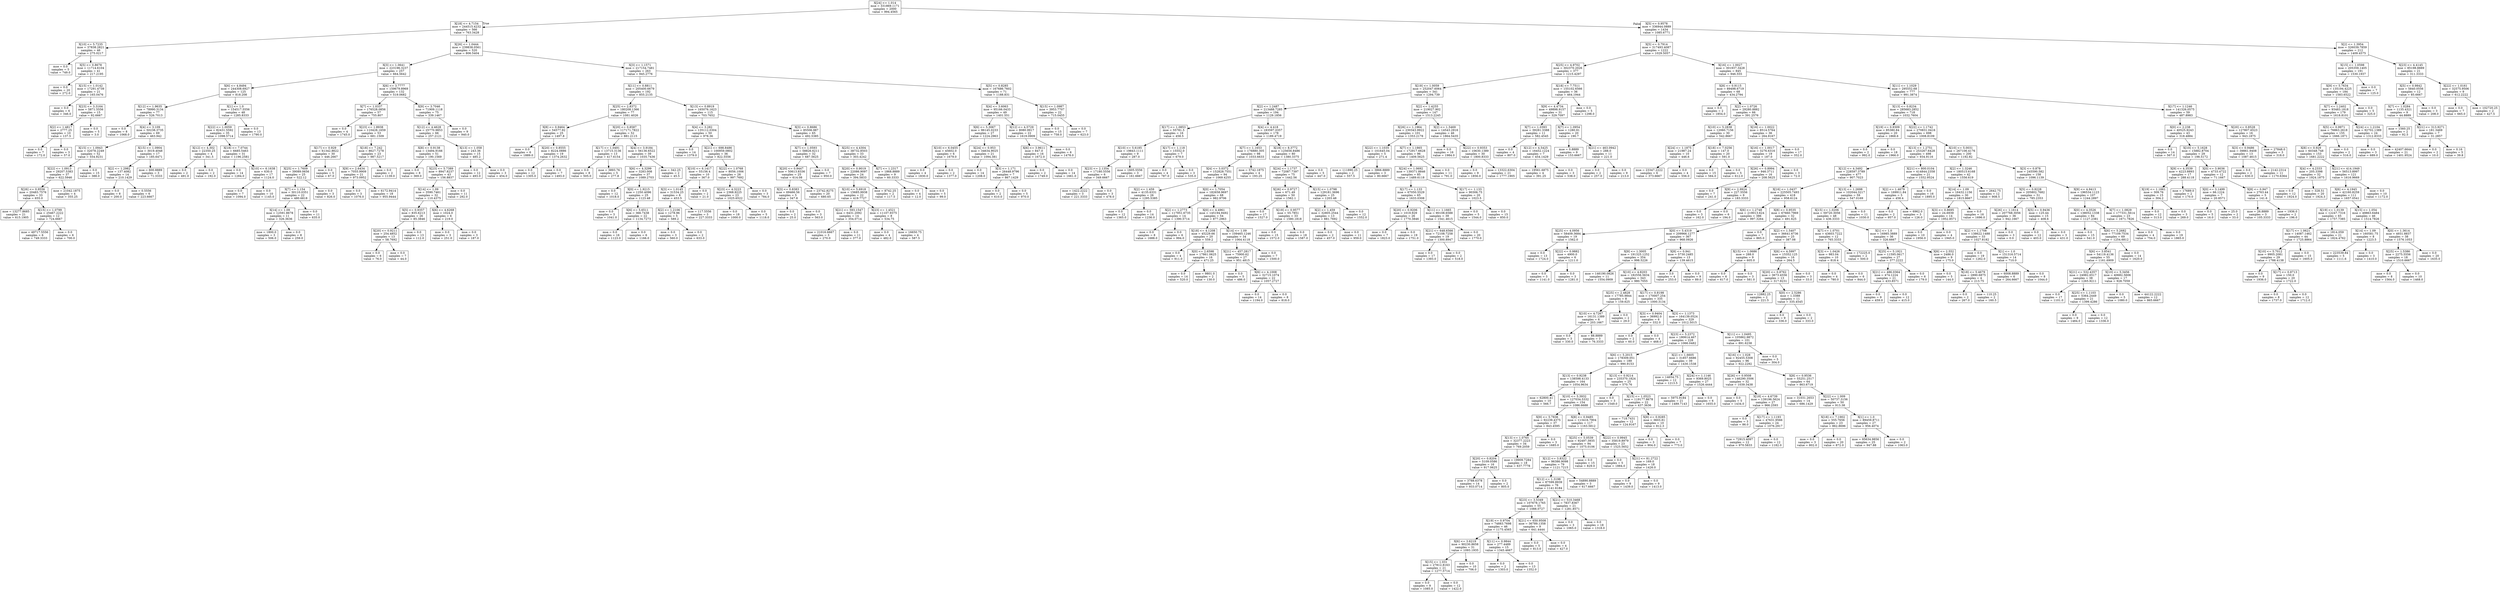 digraph Tree {
node [shape=box] ;
0 [label="X[24] <= 1.014\nmse = 331869.1171\nsamples = 2000\nvalue = 994.4565"] ;
1 [label="X[18] <= 4.7154\nmse = 244515.4232\nsamples = 566\nvalue = 763.3428"] ;
0 -> 1 [labeldistance=2.5, labelangle=45, headlabel="True"] ;
2 [label="X[10] <= 5.7235\nmse = 37838.2821\nsamples = 46\nvalue = 275.0217"] ;
1 -> 2 ;
3 [label="mse = 0.0\nsamples = 5\nvalue = 749.0"] ;
2 -> 3 ;
4 [label="X[5] <= 0.8678\nmse = 11714.6104\nsamples = 41\nvalue = 217.2195"] ;
2 -> 4 ;
5 [label="mse = 0.0\nsamples = 20\nvalue = 272.0"] ;
4 -> 5 ;
6 [label="X[15] <= 1.0142\nmse = 17291.4739\nsamples = 21\nvalue = 165.0476"] ;
4 -> 6 ;
7 [label="mse = 0.0\nsamples = 6\nvalue = 346.0"] ;
6 -> 7 ;
8 [label="X[23] <= 3.3164\nmse = 5871.5556\nsamples = 15\nvalue = 92.6667"] ;
6 -> 8 ;
9 [label="X[2] <= 1.4817\nmse = 2777.25\nsamples = 10\nvalue = 137.5"] ;
8 -> 9 ;
10 [label="mse = 0.0\nsamples = 7\nvalue = 172.0"] ;
9 -> 10 ;
11 [label="mse = 0.0\nsamples = 3\nvalue = 57.0"] ;
9 -> 11 ;
12 [label="mse = 0.0\nsamples = 5\nvalue = 3.0"] ;
8 -> 12 ;
13 [label="X[26] <= 1.0444\nmse = 239838.0561\nsamples = 520\nvalue = 806.5404"] ;
1 -> 13 ;
14 [label="X[3] <= 1.0641\nmse = 223196.3237\nsamples = 257\nvalue = 664.5642"] ;
13 -> 14 ;
15 [label="X[6] <= 4.8494\nmse = 244308.6927\nsamples = 125\nvalue = 818.208"] ;
14 -> 15 ;
16 [label="X[12] <= 1.9635\nmse = 78990.3134\nsamples = 77\nvalue = 526.7013"] ;
15 -> 16 ;
17 [label="mse = 0.0\nsamples = 8\nvalue = 1068.0"] ;
16 -> 17 ;
18 [label="X[4] <= 3.109\nmse = 50238.3735\nsamples = 69\nvalue = 463.942"] ;
16 -> 18 ;
19 [label="X[15] <= 1.0943\nmse = 32078.2249\nsamples = 52\nvalue = 554.9231"] ;
18 -> 19 ;
20 [label="X[22] <= 1.0913\nmse = 29207.5383\nsamples = 37\nvalue = 622.5946"] ;
19 -> 20 ;
21 [label="X[26] <= 0.9556\nmse = 20483.7576\nsamples = 33\nvalue = 655.0"] ;
20 -> 21 ;
22 [label="mse = 13277.8685\nsamples = 21\nvalue = 615.1905"] ;
21 -> 22 ;
23 [label="X[15] <= 1.0799\nmse = 25467.2222\nsamples = 12\nvalue = 724.6667"] ;
21 -> 23 ;
24 [label="mse = 49717.5556\nsamples = 6\nvalue = 749.3333"] ;
23 -> 24 ;
25 [label="mse = 0.0\nsamples = 6\nvalue = 700.0"] ;
23 -> 25 ;
26 [label="mse = 21042.1875\nsamples = 4\nvalue = 355.25"] ;
20 -> 26 ;
27 [label="mse = 0.0\nsamples = 15\nvalue = 388.0"] ;
19 -> 27 ;
28 [label="X[15] <= 1.0904\nmse = 3019.4048\nsamples = 17\nvalue = 185.6471"] ;
18 -> 28 ;
29 [label="X[2] <= 1.2982\nmse = 137.4082\nsamples = 14\nvalue = 210.1429"] ;
28 -> 29 ;
30 [label="mse = 0.0\nsamples = 8\nvalue = 200.0"] ;
29 -> 30 ;
31 [label="mse = 0.5556\nsamples = 6\nvalue = 223.6667"] ;
29 -> 31 ;
32 [label="mse = 600.8889\nsamples = 3\nvalue = 71.3333"] ;
28 -> 32 ;
33 [label="X[1] <= 1.0\nmse = 154517.5556\nsamples = 48\nvalue = 1285.8333"] ;
15 -> 33 ;
34 [label="X[22] <= 1.0059\nmse = 82431.5592\nsamples = 35\nvalue = 1098.5714"] ;
33 -> 34 ;
35 [label="X[12] <= 4.302\nmse = 22350.25\nsamples = 4\nvalue = 341.5"] ;
34 -> 35 ;
36 [label="mse = 0.0\nsamples = 2\nvalue = 491.0"] ;
35 -> 36 ;
37 [label="mse = 0.0\nsamples = 2\nvalue = 192.0"] ;
35 -> 37 ;
38 [label="X[18] <= 7.0744\nmse = 6685.5463\nsamples = 31\nvalue = 1196.2581"] ;
34 -> 38 ;
39 [label="mse = 0.0\nsamples = 14\nvalue = 1284.0"] ;
38 -> 39 ;
40 [label="X[10] <= 6.1638\nmse = 630.0\nsamples = 17\nvalue = 1124.0"] ;
38 -> 40 ;
41 [label="mse = 0.0\nsamples = 7\nvalue = 1094.0"] ;
40 -> 41 ;
42 [label="mse = 0.0\nsamples = 10\nvalue = 1145.0"] ;
40 -> 42 ;
43 [label="mse = 0.0\nsamples = 13\nvalue = 1790.0"] ;
33 -> 43 ;
44 [label="X[6] <= 3.7777\nmse = 159679.8969\nsamples = 132\nvalue = 519.0682"] ;
14 -> 44 ;
45 [label="X[7] <= 1.0337\nmse = 176528.0856\nsamples = 57\nvalue = 755.807"] ;
44 -> 45 ;
46 [label="mse = 0.0\nsamples = 4\nvalue = 1745.0"] ;
45 -> 46 ;
47 [label="X[23] <= 1.8938\nmse = 110428.1659\nsamples = 53\nvalue = 681.1509"] ;
45 -> 47 ;
48 [label="X[17] <= 0.929\nmse = 61342.8622\nsamples = 30\nvalue = 446.2667"] ;
47 -> 48 ;
49 [label="X[25] <= 1.7609\nmse = 39089.0656\nsamples = 25\nvalue = 522.12"] ;
48 -> 49 ;
50 [label="X[7] <= 1.154\nmse = 30110.0351\nsamples = 22\nvalue = 480.6818"] ;
49 -> 50 ;
51 [label="X[14] <= 1.09\nmse = 12591.8678\nsamples = 11\nvalue = 326.3636"] ;
50 -> 51 ;
52 [label="mse = 1800.0\nsamples = 3\nvalue = 506.0"] ;
51 -> 52 ;
53 [label="mse = 0.0\nsamples = 8\nvalue = 259.0"] ;
51 -> 53 ;
54 [label="mse = 0.0\nsamples = 11\nvalue = 635.0"] ;
50 -> 54 ;
55 [label="mse = 0.0\nsamples = 3\nvalue = 826.0"] ;
49 -> 55 ;
56 [label="mse = 0.0\nsamples = 5\nvalue = 67.0"] ;
48 -> 56 ;
57 [label="X[18] <= 7.242\nmse = 8627.7278\nsamples = 23\nvalue = 987.5217"] ;
47 -> 57 ;
58 [label="X[9] <= 2.6434\nmse = 7055.9909\nsamples = 21\nvalue = 973.0952"] ;
57 -> 58 ;
59 [label="mse = 0.0\nsamples = 3\nvalue = 1076.0"] ;
58 -> 59 ;
60 [label="mse = 6172.9414\nsamples = 18\nvalue = 955.9444"] ;
58 -> 60 ;
61 [label="mse = 0.0\nsamples = 2\nvalue = 1139.0"] ;
57 -> 61 ;
62 [label="X[9] <= 3.7046\nmse = 71909.1118\nsamples = 75\nvalue = 339.1467"] ;
44 -> 62 ;
63 [label="X[12] <= 4.4628\nmse = 25770.9853\nsamples = 66\nvalue = 257.2121"] ;
62 -> 63 ;
64 [label="X[8] <= 0.9138\nmse = 13494.9166\nsamples = 51\nvalue = 190.1569"] ;
63 -> 64 ;
65 [label="mse = 0.0\nsamples = 8\nvalue = 369.0"] ;
64 -> 65 ;
66 [label="X[23] <= 5.7389\nmse = 8947.8237\nsamples = 43\nvalue = 156.8837"] ;
64 -> 66 ;
67 [label="X[14] <= 1.09\nmse = 3590.7461\nsamples = 32\nvalue = 110.4375"] ;
66 -> 67 ;
68 [label="X[5] <= 0.9357\nmse = 835.6213\nsamples = 26\nvalue = 85.3846"] ;
67 -> 68 ;
69 [label="X[20] <= 0.9211\nmse = 254.4852\nsamples = 13\nvalue = 58.7692"] ;
68 -> 69 ;
70 [label="mse = 0.0\nsamples = 6\nvalue = 76.0"] ;
69 -> 70 ;
71 [label="mse = 0.0\nsamples = 7\nvalue = 44.0"] ;
69 -> 71 ;
72 [label="mse = 0.0\nsamples = 13\nvalue = 112.0"] ;
68 -> 72 ;
73 [label="X[6] <= 4.6268\nmse = 1024.0\nsamples = 6\nvalue = 219.0"] ;
67 -> 73 ;
74 [label="mse = 0.0\nsamples = 3\nvalue = 251.0"] ;
73 -> 74 ;
75 [label="mse = 0.0\nsamples = 3\nvalue = 187.0"] ;
73 -> 75 ;
76 [label="mse = 0.0\nsamples = 11\nvalue = 292.0"] ;
66 -> 76 ;
77 [label="X[13] <= 1.058\nmse = 243.36\nsamples = 15\nvalue = 485.2"] ;
63 -> 77 ;
78 [label="mse = 0.0\nsamples = 12\nvalue = 493.0"] ;
77 -> 78 ;
79 [label="mse = 0.0\nsamples = 3\nvalue = 454.0"] ;
77 -> 79 ;
80 [label="mse = 0.0\nsamples = 9\nvalue = 940.0"] ;
62 -> 80 ;
81 [label="X[3] <= 1.1571\nmse = 217154.7481\nsamples = 263\nvalue = 945.2776"] ;
13 -> 81 ;
82 [label="X[11] <= 0.8811\nmse = 205400.6679\nsamples = 192\nvalue = 855.2135"] ;
81 -> 82 ;
83 [label="X[25] <= 2.8372\nmse = 180208.1366\nsamples = 77\nvalue = 1081.4026"] ;
82 -> 83 ;
84 [label="X[8] <= 0.9464\nmse = 54577.92\nsamples = 25\nvalue = 1497.8"] ;
83 -> 84 ;
85 [label="mse = 0.0\nsamples = 6\nvalue = 1889.0"] ;
84 -> 85 ;
86 [label="X[20] <= 0.8555\nmse = 8224.0886\nsamples = 19\nvalue = 1374.2632"] ;
84 -> 86 ;
87 [label="mse = 0.0\nsamples = 12\nvalue = 1305.0"] ;
86 -> 87 ;
88 [label="mse = 0.0\nsamples = 7\nvalue = 1493.0"] ;
86 -> 88 ;
89 [label="X[20] <= 0.8587\nmse = 117171.7822\nsamples = 52\nvalue = 881.2115"] ;
83 -> 89 ;
90 [label="X[17] <= 1.0491\nmse = 13715.3136\nsamples = 13\nvalue = 417.6154"] ;
89 -> 90 ;
91 [label="mse = 0.0\nsamples = 8\nvalue = 505.0"] ;
90 -> 91 ;
92 [label="mse = 3893.76\nsamples = 5\nvalue = 277.8"] ;
90 -> 92 ;
93 [label="X[4] <= 3.9184\nmse = 56136.6522\nsamples = 39\nvalue = 1035.7436"] ;
89 -> 93 ;
94 [label="X[6] <= 4.3299\nmse = 3283.008\nsamples = 37\nvalue = 1089.2703"] ;
93 -> 94 ;
95 [label="mse = 0.0\nsamples = 12\nvalue = 1018.0"] ;
94 -> 95 ;
96 [label="X[0] <= 1.9215\nmse = 1250.4096\nsamples = 25\nvalue = 1123.48"] ;
94 -> 96 ;
97 [label="mse = 0.0\nsamples = 3\nvalue = 1041.0"] ;
96 -> 97 ;
98 [label="X[6] <= 5.6511\nmse = 366.7438\nsamples = 22\nvalue = 1134.7273"] ;
96 -> 98 ;
99 [label="mse = 0.0\nsamples = 16\nvalue = 1123.0"] ;
98 -> 99 ;
100 [label="mse = 0.0\nsamples = 6\nvalue = 1166.0"] ;
98 -> 100 ;
101 [label="mse = 342.25\nsamples = 2\nvalue = 45.5"] ;
93 -> 101 ;
102 [label="X[13] <= 0.8919\nmse = 165076.1623\nsamples = 115\nvalue = 703.7652"] ;
82 -> 102 ;
103 [label="X[4] <= 3.282\nmse = 135112.0304\nsamples = 50\nvalue = 978.36"] ;
102 -> 103 ;
104 [label="mse = 0.0\nsamples = 14\nvalue = 1379.0"] ;
103 -> 104 ;
105 [label="X[21] <= 698.8486\nmse = 100959.0802\nsamples = 36\nvalue = 822.5556"] ;
103 -> 105 ;
106 [label="X[10] <= 6.1417\nmse = 55156.4\nsamples = 10\nvalue = 367.0"] ;
105 -> 106 ;
107 [label="X[3] <= 1.0145\nmse = 31534.25\nsamples = 8\nvalue = 453.5"] ;
106 -> 107 ;
108 [label="X[2] <= 1.2106\nmse = 1278.96\nsamples = 5\nvalue = 589.2"] ;
107 -> 108 ;
109 [label="mse = 0.0\nsamples = 3\nvalue = 560.0"] ;
108 -> 109 ;
110 [label="mse = 0.0\nsamples = 2\nvalue = 633.0"] ;
108 -> 110 ;
111 [label="mse = 117.5556\nsamples = 3\nvalue = 227.3333"] ;
107 -> 111 ;
112 [label="mse = 0.0\nsamples = 2\nvalue = 21.0"] ;
106 -> 112 ;
113 [label="X[22] <= 1.0768\nmse = 8056.1006\nsamples = 26\nvalue = 997.7692"] ;
105 -> 113 ;
114 [label="X[23] <= 4.3223\nmse = 2368.9225\nsamples = 23\nvalue = 1025.6522"] ;
113 -> 114 ;
115 [label="mse = 0.0\nsamples = 18\nvalue = 1000.0"] ;
114 -> 115 ;
116 [label="mse = 0.0\nsamples = 5\nvalue = 1118.0"] ;
114 -> 116 ;
117 [label="mse = 0.0\nsamples = 3\nvalue = 784.0"] ;
113 -> 117 ;
118 [label="X[3] <= 0.8686\nmse = 85506.987\nsamples = 65\nvalue = 492.5385"] ;
102 -> 118 ;
119 [label="X[7] <= 1.0593\nmse = 58826.6211\nsamples = 32\nvalue = 687.5625"] ;
118 -> 119 ;
120 [label="X[20] <= 0.9447\nmse = 50613.8336\nsamples = 25\nvalue = 614.08"] ;
119 -> 120 ;
121 [label="X[3] <= 0.8383\nmse = 69466.56\nsamples = 5\nvalue = 347.8"] ;
120 -> 121 ;
122 [label="mse = 0.0\nsamples = 2\nvalue = 25.0"] ;
121 -> 122 ;
123 [label="mse = 0.0\nsamples = 3\nvalue = 563.0"] ;
121 -> 123 ;
124 [label="mse = 23742.8275\nsamples = 20\nvalue = 680.65"] ;
120 -> 124 ;
125 [label="mse = 0.0\nsamples = 7\nvalue = 950.0"] ;
119 -> 125 ;
126 [label="X[25] <= 4.4304\nmse = 38732.8503\nsamples = 33\nvalue = 303.4242"] ;
118 -> 126 ;
127 [label="X[20] <= 0.9019\nmse = 22086.9097\nsamples = 24\nvalue = 394.5833"] ;
126 -> 127 ;
128 [label="X[10] <= 5.6918\nmse = 15685.9938\nsamples = 22\nvalue = 419.7727"] ;
127 -> 128 ;
129 [label="X[21] <= 593.1547\nmse = 6431.2092\nsamples = 14\nvalue = 354.0714"] ;
128 -> 129 ;
130 [label="mse = 21016.6667\nsamples = 3\nvalue = 270.0"] ;
129 -> 130 ;
131 [label="mse = 0.0\nsamples = 11\nvalue = 377.0"] ;
129 -> 131 ;
132 [label="X[23] <= 1.4521\nmse = 11107.9375\nsamples = 8\nvalue = 534.75"] ;
128 -> 132 ;
133 [label="mse = 0.0\nsamples = 4\nvalue = 482.0"] ;
132 -> 133 ;
134 [label="mse = 16650.75\nsamples = 4\nvalue = 587.5"] ;
132 -> 134 ;
135 [label="mse = 8742.25\nsamples = 2\nvalue = 117.5"] ;
127 -> 135 ;
136 [label="X[7] <= 1.2317\nmse = 1868.8889\nsamples = 9\nvalue = 60.3333"] ;
126 -> 136 ;
137 [label="mse = 0.0\nsamples = 4\nvalue = 12.0"] ;
136 -> 137 ;
138 [label="mse = 0.0\nsamples = 5\nvalue = 99.0"] ;
136 -> 138 ;
139 [label="X[5] <= 0.8285\nmse = 167686.7602\nsamples = 71\nvalue = 1188.831"] ;
81 -> 139 ;
140 [label="X[4] <= 3.6063\nmse = 95166.0433\nsamples = 49\nvalue = 1401.551"] ;
139 -> 140 ;
141 [label="X[6] <= 5.3067\nmse = 96145.0233\nsamples = 27\nvalue = 1224.2963"] ;
140 -> 141 ;
142 [label="X[10] <= 6.0455\nmse = 45602.0\nsamples = 6\nvalue = 1679.0"] ;
141 -> 142 ;
143 [label="mse = 0.0\nsamples = 4\nvalue = 1830.0"] ;
142 -> 143 ;
144 [label="mse = 0.0\nsamples = 2\nvalue = 1377.0"] ;
142 -> 144 ;
145 [label="X[24] <= 0.953\nmse = 34634.9025\nsamples = 21\nvalue = 1094.381"] ;
141 -> 145 ;
146 [label="mse = 0.0\nsamples = 14\nvalue = 1208.0"] ;
145 -> 146 ;
147 [label="X[3] <= 1.171\nmse = 26448.9796\nsamples = 7\nvalue = 867.1429"] ;
145 -> 147 ;
148 [label="mse = 0.0\nsamples = 2\nvalue = 610.0"] ;
147 -> 148 ;
149 [label="mse = 0.0\nsamples = 5\nvalue = 970.0"] ;
147 -> 149 ;
150 [label="X[12] <= 4.5729\nmse = 8080.9917\nsamples = 22\nvalue = 1619.0909"] ;
140 -> 150 ;
151 [label="X[6] <= 3.9611\nmse = 847.0\nsamples = 16\nvalue = 1672.0"] ;
150 -> 151 ;
152 [label="mse = 0.0\nsamples = 2\nvalue = 1749.0"] ;
151 -> 152 ;
153 [label="mse = 0.0\nsamples = 14\nvalue = 1661.0"] ;
151 -> 153 ;
154 [label="mse = 0.0\nsamples = 6\nvalue = 1478.0"] ;
150 -> 154 ;
155 [label="X[15] <= 1.0987\nmse = 3953.7707\nsamples = 22\nvalue = 715.0455"] ;
139 -> 155 ;
156 [label="mse = 0.0\nsamples = 15\nvalue = 758.0"] ;
155 -> 156 ;
157 [label="mse = 0.0\nsamples = 7\nvalue = 623.0"] ;
155 -> 157 ;
158 [label="X[5] <= 0.9578\nmse = 336944.0889\nsamples = 1434\nvalue = 1085.6771"] ;
0 -> 158 [labeldistance=2.5, labelangle=-45, headlabel="False"] ;
159 [label="X[5] <= 0.7914\nmse = 317493.4087\nsamples = 1222\nvalue = 1029.5057"] ;
158 -> 159 ;
160 [label="X[25] <= 4.9702\nmse = 302370.2026\nsamples = 377\nvalue = 1215.4297"] ;
159 -> 160 ;
161 [label="X[19] <= 1.0059\nmse = 252047.6064\nsamples = 341\nvalue = 1294.739"] ;
160 -> 161 ;
162 [label="X[2] <= 1.2487\nmse = 213488.7285\nsamples = 194\nvalue = 1129.1856"] ;
161 -> 162 ;
163 [label="X[17] <= 1.0853\nmse = 55781.5\nsamples = 16\nvalue = 458.5"] ;
162 -> 163 ;
164 [label="X[10] <= 5.6185\nmse = 19843.1111\nsamples = 9\nvalue = 287.0"] ;
163 -> 164 ;
165 [label="X[23] <= 2.1354\nmse = 17180.5556\nsamples = 6\nvalue = 349.6667"] ;
164 -> 165 ;
166 [label="mse = 1422.2222\nsamples = 3\nvalue = 221.3333"] ;
165 -> 166 ;
167 [label="mse = 0.0\nsamples = 3\nvalue = 478.0"] ;
165 -> 167 ;
168 [label="mse = 1605.5556\nsamples = 3\nvalue = 161.6667"] ;
164 -> 168 ;
169 [label="X[17] <= 1.118\nmse = 15552.0\nsamples = 7\nvalue = 679.0"] ;
163 -> 169 ;
170 [label="mse = 0.0\nsamples = 4\nvalue = 787.0"] ;
169 -> 170 ;
171 [label="mse = 0.0\nsamples = 3\nvalue = 535.0"] ;
169 -> 171 ;
172 [label="X[4] <= 4.418\nmse = 183597.0357\nsamples = 178\nvalue = 1189.4719"] ;
162 -> 172 ;
173 [label="X[7] <= 1.1653\nmse = 176880.305\nsamples = 98\nvalue = 1033.6633"] ;
172 -> 173 ;
174 [label="X[4] <= 3.0372\nmse = 152828.7551\nsamples = 94\nvalue = 1069.4255"] ;
173 -> 174 ;
175 [label="X[2] <= 1.459\nmse = 4135.6331\nsamples = 26\nvalue = 1295.5385"] ;
174 -> 175 ;
176 [label="mse = 0.0\nsamples = 12\nvalue = 1365.0"] ;
175 -> 176 ;
177 [label="mse = 0.0\nsamples = 14\nvalue = 1236.0"] ;
175 -> 177 ;
178 [label="X[0] <= 1.7054\nmse = 182658.9697\nsamples = 68\nvalue = 982.9706"] ;
174 -> 178 ;
179 [label="X[2] <= 1.2773\nmse = 117951.6735\nsamples = 14\nvalue = 1390.5714"] ;
178 -> 179 ;
180 [label="mse = 0.0\nsamples = 8\nvalue = 1688.0"] ;
179 -> 180 ;
181 [label="mse = 0.0\nsamples = 6\nvalue = 994.0"] ;
179 -> 181 ;
182 [label="X[0] <= 4.4961\nmse = 145194.9492\nsamples = 54\nvalue = 877.2963"] ;
178 -> 182 ;
183 [label="X[18] <= 4.1208\nmse = 45229.66\nsamples = 20\nvalue = 559.2"] ;
182 -> 183 ;
184 [label="mse = 0.0\nsamples = 4\nvalue = 911.0"] ;
183 -> 184 ;
185 [label="X[0] <= 2.6598\nmse = 17861.0625\nsamples = 16\nvalue = 471.25"] ;
183 -> 185 ;
186 [label="mse = 0.0\nsamples = 14\nvalue = 520.0"] ;
185 -> 186 ;
187 [label="mse = 9801.0\nsamples = 2\nvalue = 130.0"] ;
185 -> 187 ;
188 [label="X[14] <= 1.09\nmse = 109465.1246\nsamples = 34\nvalue = 1064.4118"] ;
182 -> 188 ;
189 [label="X[21] <= 457.2817\nmse = 75900.62\nsamples = 27\nvalue = 951.4815"] ;
188 -> 189 ;
190 [label="mse = 0.0\nsamples = 5\nvalue = 486.0"] ;
189 -> 190 ;
191 [label="X[6] <= 4.1008\nmse = 32715.1074\nsamples = 22\nvalue = 1057.2727"] ;
189 -> 191 ;
192 [label="mse = 0.0\nsamples = 14\nvalue = 1194.0"] ;
191 -> 192 ;
193 [label="mse = 0.0\nsamples = 8\nvalue = 818.0"] ;
191 -> 193 ;
194 [label="mse = 0.0\nsamples = 7\nvalue = 1500.0"] ;
188 -> 194 ;
195 [label="mse = 5742.1875\nsamples = 4\nvalue = 193.25"] ;
173 -> 195 ;
196 [label="X[18] <= 8.3772\nmse = 125656.8486\nsamples = 80\nvalue = 1380.3375"] ;
172 -> 196 ;
197 [label="X[24] <= 1.1737\nmse = 72087.7397\nsamples = 75\nvalue = 1442.56"] ;
196 -> 197 ;
198 [label="X[26] <= 0.9727\nmse = 671.49\nsamples = 50\nvalue = 1562.1"] ;
197 -> 198 ;
199 [label="mse = 0.0\nsamples = 17\nvalue = 1527.0"] ;
198 -> 199 ;
200 [label="X[19] <= 0.9577\nmse = 55.7851\nsamples = 33\nvalue = 1580.1818"] ;
198 -> 200 ;
201 [label="mse = 0.0\nsamples = 15\nvalue = 1572.0"] ;
200 -> 201 ;
202 [label="mse = 0.0\nsamples = 18\nvalue = 1587.0"] ;
200 -> 202 ;
203 [label="X[15] <= 1.0798\nmse = 129181.3696\nsamples = 25\nvalue = 1203.48"] ;
197 -> 203 ;
204 [label="X[2] <= 1.459\nmse = 32805.2544\nsamples = 13\nvalue = 881.7692"] ;
203 -> 204 ;
205 [label="mse = 0.0\nsamples = 2\nvalue = 457.0"] ;
204 -> 205 ;
206 [label="mse = 0.0\nsamples = 11\nvalue = 959.0"] ;
204 -> 206 ;
207 [label="mse = 0.0\nsamples = 12\nvalue = 1552.0"] ;
203 -> 207 ;
208 [label="mse = 0.0\nsamples = 5\nvalue = 447.0"] ;
196 -> 208 ;
209 [label="X[2] <= 1.4255\nmse = 219027.902\nsamples = 147\nvalue = 1513.2245"] ;
161 -> 209 ;
210 [label="X[26] <= 1.1964\nmse = 230343.9922\nsamples = 101\nvalue = 1353.2178"] ;
209 -> 210 ;
211 [label="X[22] <= 1.1035\nmse = 101645.04\nsamples = 5\nvalue = 271.4"] ;
210 -> 211 ;
212 [label="mse = 111890.25\nsamples = 2\nvalue = 557.5"] ;
211 -> 212 ;
213 [label="mse = 3866.8889\nsamples = 3\nvalue = 80.6667"] ;
211 -> 213 ;
214 [label="X[7] <= 1.1865\nmse = 172917.6628\nsamples = 96\nvalue = 1409.5625"] ;
210 -> 214 ;
215 [label="X[24] <= 1.0692\nmse = 139371.8846\nsamples = 85\nvalue = 1489.6118"] ;
214 -> 215 ;
216 [label="X[17] <= 1.133\nmse = 67050.5529\nsamples = 65\nvalue = 1633.0308"] ;
215 -> 216 ;
217 [label="X[20] <= 0.9206\nmse = 1019.929\nsamples = 26\nvalue = 1770.3846"] ;
216 -> 217 ;
218 [label="mse = 0.0\nsamples = 7\nvalue = 1823.0"] ;
217 -> 218 ;
219 [label="mse = 0.0\nsamples = 19\nvalue = 1751.0"] ;
217 -> 219 ;
220 [label="X[11] <= 1.1665\nmse = 90108.6588\nsamples = 39\nvalue = 1541.4615"] ;
216 -> 220 ;
221 [label="X[21] <= 648.6566\nmse = 72108.7258\nsamples = 19\nvalue = 1300.8947"] ;
220 -> 221 ;
222 [label="mse = 0.0\nsamples = 17\nvalue = 1393.0"] ;
221 -> 222 ;
223 [label="mse = 0.0\nsamples = 2\nvalue = 518.0"] ;
221 -> 223 ;
224 [label="mse = 0.0\nsamples = 20\nvalue = 1770.0"] ;
220 -> 224 ;
225 [label="X[17] <= 1.133\nmse = 90306.75\nsamples = 20\nvalue = 1023.5"] ;
215 -> 225 ;
226 [label="mse = 0.0\nsamples = 5\nvalue = 1544.0"] ;
225 -> 226 ;
227 [label="mse = 0.0\nsamples = 15\nvalue = 850.0"] ;
225 -> 227 ;
228 [label="mse = 0.0\nsamples = 11\nvalue = 791.0"] ;
214 -> 228 ;
229 [label="X[2] <= 1.5469\nmse = 14543.2916\nsamples = 46\nvalue = 1864.5435"] ;
209 -> 229 ;
230 [label="mse = 0.0\nsamples = 16\nvalue = 1984.0"] ;
229 -> 230 ;
231 [label="X[22] <= 0.9353\nmse = 10630.1389\nsamples = 30\nvalue = 1800.8333"] ;
229 -> 231 ;
232 [label="mse = 0.0\nsamples = 9\nvalue = 1856.0"] ;
231 -> 232 ;
233 [label="mse = 13322.6304\nsamples = 21\nvalue = 1777.1905"] ;
231 -> 233 ;
234 [label="X[18] <= 7.7511\nmse = 155102.6566\nsamples = 36\nvalue = 464.1944"] ;
160 -> 234 ;
235 [label="X[9] <= 4.4734\nmse = 49898.9157\nsamples = 31\nvalue = 329.7097"] ;
234 -> 235 ;
236 [label="X[7] <= 1.0393\nmse = 39281.3388\nsamples = 11\nvalue = 582.4545"] ;
235 -> 236 ;
237 [label="mse = 0.0\nsamples = 4\nvalue = 807.0"] ;
236 -> 237 ;
238 [label="X[12] <= 4.5425\nmse = 16452.1224\nsamples = 7\nvalue = 454.1429"] ;
236 -> 238 ;
239 [label="mse = 19561.6875\nsamples = 4\nvalue = 391.25"] ;
238 -> 239 ;
240 [label="mse = 0.0\nsamples = 3\nvalue = 538.0"] ;
238 -> 240 ;
241 [label="X[7] <= 1.0954\nmse = 1280.91\nsamples = 20\nvalue = 190.7"] ;
235 -> 241 ;
242 [label="mse = 0.8889\nsamples = 9\nvalue = 153.6667"] ;
241 -> 242 ;
243 [label="X[21] <= 463.0942\nmse = 288.0\nsamples = 11\nvalue = 221.0"] ;
241 -> 243 ;
244 [label="mse = 0.0\nsamples = 2\nvalue = 257.0"] ;
243 -> 244 ;
245 [label="mse = 0.0\nsamples = 9\nvalue = 213.0"] ;
243 -> 245 ;
246 [label="mse = 0.0\nsamples = 5\nvalue = 1298.0"] ;
234 -> 246 ;
247 [label="X[16] <= 1.0027\nmse = 301937.3428\nsamples = 845\nvalue = 946.555"] ;
159 -> 247 ;
248 [label="X[8] <= 0.9115\nmse = 89498.6719\nsamples = 68\nvalue = 434.2794"] ;
247 -> 248 ;
249 [label="mse = 0.0\nsamples = 2\nvalue = 1854.0"] ;
248 -> 249 ;
250 [label="X[2] <= 1.0726\nmse = 29280.8882\nsamples = 66\nvalue = 391.2576"] ;
248 -> 250 ;
251 [label="X[10] <= 5.2838\nmse = 12060.7156\nsamples = 30\nvalue = 542.8667"] ;
250 -> 251 ;
252 [label="X[24] <= 1.1875\nmse = 21987.24\nsamples = 10\nvalue = 446.6"] ;
251 -> 252 ;
253 [label="mse = 23347.2222\nsamples = 6\nvalue = 373.6667"] ;
252 -> 253 ;
254 [label="mse = 0.0\nsamples = 4\nvalue = 556.0"] ;
252 -> 254 ;
255 [label="X[18] <= 7.0256\nmse = 147.0\nsamples = 20\nvalue = 591.0"] ;
251 -> 255 ;
256 [label="mse = 0.0\nsamples = 15\nvalue = 584.0"] ;
255 -> 256 ;
257 [label="mse = 0.0\nsamples = 5\nvalue = 612.0"] ;
255 -> 257 ;
258 [label="X[16] <= 1.0022\nmse = 8514.5764\nsamples = 36\nvalue = 264.9167"] ;
250 -> 258 ;
259 [label="X[16] <= 1.0017\nmse = 3276.6316\nsamples = 19\nvalue = 187.0"] ;
258 -> 259 ;
260 [label="X[26] <= 0.8994\nmse = 946.3711\nsamples = 16\nvalue = 208.5625"] ;
259 -> 260 ;
261 [label="mse = 0.0\nsamples = 7\nvalue = 241.0"] ;
260 -> 261 ;
262 [label="X[9] <= 2.9924\nmse = 227.5556\nsamples = 9\nvalue = 183.3333"] ;
260 -> 262 ;
263 [label="mse = 0.0\nsamples = 3\nvalue = 162.0"] ;
262 -> 263 ;
264 [label="mse = 0.0\nsamples = 6\nvalue = 194.0"] ;
262 -> 264 ;
265 [label="mse = 0.0\nsamples = 3\nvalue = 72.0"] ;
259 -> 265 ;
266 [label="mse = 0.0\nsamples = 17\nvalue = 352.0"] ;
258 -> 266 ;
267 [label="X[11] <= 1.1029\nmse = 295552.68\nsamples = 777\nvalue = 991.3874"] ;
247 -> 267 ;
268 [label="X[13] <= 0.8234\nmse = 285683.2852\nsamples = 718\nvalue = 1032.7604"] ;
267 -> 268 ;
269 [label="X[19] <= 0.9309\nmse = 85380.84\nsamples = 20\nvalue = 1868.6"] ;
268 -> 269 ;
270 [label="mse = 0.0\nsamples = 2\nvalue = 992.0"] ;
269 -> 270 ;
271 [label="mse = 0.0\nsamples = 18\nvalue = 1966.0"] ;
269 -> 271 ;
272 [label="X[22] <= 1.1742\nmse = 270831.0416\nsamples = 698\nvalue = 1008.8109"] ;
268 -> 272 ;
273 [label="X[13] <= 1.2751\nmse = 253267.6428\nsamples = 498\nvalue = 934.9116"] ;
272 -> 273 ;
274 [label="X[12] <= 4.3492\nmse = 228597.3789\nsamples = 477\nvalue = 907.7023"] ;
273 -> 274 ;
275 [label="X[16] <= 1.0437\nmse = 225505.7493\nsamples = 418\nvalue = 958.6124"] ;
274 -> 275 ;
276 [label="X[6] <= 1.2748\nmse = 219013.624\nsamples = 386\nvalue = 997.3264"] ;
275 -> 276 ;
277 [label="X[25] <= 4.0956\nmse = 58409.3684\nsamples = 19\nvalue = 1562.0"] ;
276 -> 277 ;
278 [label="mse = 0.0\nsamples = 13\nvalue = 1724.0"] ;
277 -> 278 ;
279 [label="X[22] <= 0.9882\nmse = 4900.0\nsamples = 6\nvalue = 1211.0"] ;
277 -> 279 ;
280 [label="mse = 0.0\nsamples = 3\nvalue = 1141.0"] ;
279 -> 280 ;
281 [label="mse = 0.0\nsamples = 3\nvalue = 1281.0"] ;
279 -> 281 ;
282 [label="X[0] <= 5.4319\nmse = 209966.1277\nsamples = 367\nvalue = 968.0926"] ;
276 -> 282 ;
283 [label="X[9] <= 1.3005\nmse = 191325.1252\nsamples = 354\nvalue = 998.5226"] ;
282 -> 283 ;
284 [label="mse = 146190.0826\nsamples = 11\nvalue = 1554.0909"] ;
283 -> 284 ;
285 [label="X[10] <= 4.8203\nmse = 182556.5634\nsamples = 343\nvalue = 980.7055"] ;
283 -> 285 ;
286 [label="X[25] <= 2.4828\nmse = 17785.9844\nsamples = 8\nvalue = 159.625"] ;
285 -> 286 ;
287 [label="X[10] <= 4.7267\nmse = 16131.1389\nsamples = 6\nvalue = 203.1667"] ;
286 -> 287 ;
288 [label="mse = 0.0\nsamples = 3\nvalue = 330.0"] ;
287 -> 288 ;
289 [label="mse = 88.8889\nsamples = 3\nvalue = 76.3333"] ;
287 -> 289 ;
290 [label="mse = 0.0\nsamples = 2\nvalue = 29.0"] ;
286 -> 290 ;
291 [label="X[17] <= 0.8198\nmse = 170007.254\nsamples = 335\nvalue = 1000.3134"] ;
285 -> 291 ;
292 [label="X[3] <= 0.9404\nmse = 36992.0\nsamples = 6\nvalue = 332.0"] ;
291 -> 292 ;
293 [label="mse = 0.0\nsamples = 2\nvalue = 60.0"] ;
292 -> 293 ;
294 [label="mse = 0.0\nsamples = 4\nvalue = 468.0"] ;
292 -> 294 ;
295 [label="X[3] <= 1.1373\nmse = 164139.0524\nsamples = 329\nvalue = 1012.5015"] ;
291 -> 295 ;
296 [label="X[23] <= 5.2372\nmse = 180614.467\nsamples = 228\nvalue = 1066.0482"] ;
295 -> 296 ;
297 [label="X[6] <= 5.2015\nmse = 178309.051\nsamples = 189\nvalue = 990.9153"] ;
296 -> 297 ;
298 [label="X[13] <= 0.9238\nmse = 138598.4133\nsamples = 164\nvalue = 1054.9634"] ;
297 -> 298 ;
299 [label="mse = 62800.41\nsamples = 10\nvalue = 566.7"] ;
298 -> 299 ;
300 [label="X[10] <= 5.3932\nmse = 127034.5332\nsamples = 154\nvalue = 1086.6688"] ;
298 -> 300 ;
301 [label="X[9] <= 5.7836\nmse = 92239.4375\nsamples = 37\nvalue = 843.4595"] ;
300 -> 301 ;
302 [label="X[13] <= 1.0765\nmse = 32377.2223\nsamples = 34\nvalue = 769.2059"] ;
301 -> 302 ;
303 [label="X[20] <= 0.8204\nmse = 5109.0586\nsamples = 16\nvalue = 917.0625"] ;
302 -> 303 ;
304 [label="mse = 3788.6378\nsamples = 14\nvalue = 933.0714"] ;
303 -> 304 ;
305 [label="mse = 0.0\nsamples = 2\nvalue = 805.0"] ;
303 -> 305 ;
306 [label="mse = 19909.7284\nsamples = 18\nvalue = 637.7778"] ;
302 -> 306 ;
307 [label="mse = 0.0\nsamples = 3\nvalue = 1685.0"] ;
301 -> 307 ;
308 [label="X[8] <= 0.9485\nmse = 113416.7904\nsamples = 117\nvalue = 1163.5812"] ;
300 -> 308 ;
309 [label="X[25] <= 5.0539\nmse = 92497.3935\nsamples = 94\nvalue = 1075.0106"] ;
308 -> 309 ;
310 [label="X[12] <= 3.8322\nmse = 96386.9098\nsamples = 79\nvalue = 1121.7215"] ;
309 -> 310 ;
311 [label="X[12] <= 1.3198\nmse = 87599.8939\nsamples = 76\nvalue = 1141.6184"] ;
310 -> 311 ;
312 [label="X[23] <= 3.5349\nmse = 107678.1765\nsamples = 55\nvalue = 1088.0727"] ;
311 -> 312 ;
313 [label="X[19] <= 0.9704\nmse = 74883.7698\nsamples = 46\nvalue = 1175.4565"] ;
312 -> 313 ;
314 [label="X[6] <= 3.6219\nmse = 90230.8658\nsamples = 31\nvalue = 1093.1935"] ;
313 -> 314 ;
315 [label="X[15] <= 1.031\nmse = 27812.8163\nsamples = 21\nvalue = 1277.5714"] ;
314 -> 315 ;
316 [label="mse = 0.0\nsamples = 9\nvalue = 1085.0"] ;
315 -> 316 ;
317 [label="mse = 0.0\nsamples = 12\nvalue = 1422.0"] ;
315 -> 317 ;
318 [label="mse = 0.0\nsamples = 10\nvalue = 706.0"] ;
314 -> 318 ;
319 [label="X[11] <= 0.9844\nmse = 277.4489\nsamples = 15\nvalue = 1345.4667"] ;
313 -> 319 ;
320 [label="mse = 0.0\nsamples = 2\nvalue = 1303.0"] ;
319 -> 320 ;
321 [label="mse = 0.0\nsamples = 13\nvalue = 1352.0"] ;
319 -> 321 ;
322 [label="X[21] <= 650.9508\nmse = 36789.1358\nsamples = 9\nvalue = 641.4444"] ;
312 -> 322 ;
323 [label="mse = 0.0\nsamples = 5\nvalue = 813.0"] ;
322 -> 323 ;
324 [label="mse = 0.0\nsamples = 4\nvalue = 427.0"] ;
322 -> 324 ;
325 [label="X[21] <= 510.3468\nmse = 7837.8367\nsamples = 21\nvalue = 1281.8571"] ;
311 -> 325 ;
326 [label="mse = 0.0\nsamples = 3\nvalue = 1065.0"] ;
325 -> 326 ;
327 [label="mse = 0.0\nsamples = 18\nvalue = 1318.0"] ;
325 -> 327 ;
328 [label="mse = 54890.8889\nsamples = 3\nvalue = 617.6667"] ;
310 -> 328 ;
329 [label="mse = 0.0\nsamples = 15\nvalue = 829.0"] ;
309 -> 329 ;
330 [label="X[22] <= 0.9945\nmse = 35819.8979\nsamples = 23\nvalue = 1525.5652"] ;
308 -> 330 ;
331 [label="mse = 0.0\nsamples = 5\nvalue = 1884.0"] ;
330 -> 331 ;
332 [label="X[21] <= 81.2722\nmse = 169.0\nsamples = 18\nvalue = 1426.0"] ;
330 -> 332 ;
333 [label="mse = 0.0\nsamples = 9\nvalue = 1439.0"] ;
332 -> 333 ;
334 [label="mse = 0.0\nsamples = 9\nvalue = 1413.0"] ;
332 -> 334 ;
335 [label="X[13] <= 0.9214\nmse = 235370.1824\nsamples = 25\nvalue = 570.76"] ;
297 -> 335 ;
336 [label="mse = 0.0\nsamples = 3\nvalue = 1549.0"] ;
335 -> 336 ;
337 [label="X[15] <= 1.0523\nmse = 119177.8678\nsamples = 22\nvalue = 437.3636"] ;
335 -> 337 ;
338 [label="mse = 718.7431\nsamples = 12\nvalue = 124.9167"] ;
337 -> 338 ;
339 [label="X[8] <= 0.9285\nmse = 3603.81\nsamples = 10\nvalue = 812.3"] ;
337 -> 339 ;
340 [label="mse = 0.0\nsamples = 3\nvalue = 904.0"] ;
339 -> 340 ;
341 [label="mse = 0.0\nsamples = 7\nvalue = 773.0"] ;
339 -> 341 ;
342 [label="X[2] <= 1.6605\nmse = 31857.6686\nsamples = 39\nvalue = 1430.1538"] ;
296 -> 342 ;
343 [label="mse = 14654.75\nsamples = 12\nvalue = 1213.5"] ;
342 -> 343 ;
344 [label="X[24] <= 1.1146\nmse = 9369.8025\nsamples = 27\nvalue = 1526.4444"] ;
342 -> 344 ;
345 [label="mse = 5975.9184\nsamples = 21\nvalue = 1489.7143"] ;
344 -> 345 ;
346 [label="mse = 0.0\nsamples = 6\nvalue = 1655.0"] ;
344 -> 346 ;
347 [label="X[11] <= 1.0495\nmse = 105862.9872\nsamples = 101\nvalue = 891.6238"] ;
295 -> 347 ;
348 [label="X[16] <= 1.028\nmse = 92455.5308\nsamples = 96\nvalue = 922.2292"] ;
347 -> 348 ;
349 [label="X[26] <= 0.9508\nmse = 146290.3506\nsamples = 32\nvalue = 1039.3438"] ;
348 -> 349 ;
350 [label="mse = 0.0\nsamples = 5\nvalue = 1434.0"] ;
349 -> 350 ;
351 [label="X[18] <= 4.6739\nmse = 139196.5624\nsamples = 27\nvalue = 966.2593"] ;
349 -> 351 ;
352 [label="mse = 0.0\nsamples = 3\nvalue = 86.0"] ;
351 -> 352 ;
353 [label="X[17] <= 1.1193\nmse = 47631.9566\nsamples = 24\nvalue = 1076.2917"] ;
351 -> 353 ;
354 [label="mse = 72915.4097\nsamples = 12\nvalue = 970.5833"] ;
353 -> 354 ;
355 [label="mse = 0.0\nsamples = 12\nvalue = 1182.0"] ;
353 -> 355 ;
356 [label="X[8] <= 0.9536\nmse = 55251.2517\nsamples = 64\nvalue = 863.6719"] ;
348 -> 356 ;
357 [label="mse = 31031.2653\nsamples = 14\nvalue = 686.1429"] ;
356 -> 357 ;
358 [label="X[22] <= 1.009\nmse = 50737.3156\nsamples = 50\nvalue = 913.38"] ;
356 -> 358 ;
359 [label="X[18] <= 7.1902\nmse = 555.7656\nsamples = 23\nvalue = 862.8696"] ;
358 -> 359 ;
360 [label="mse = 0.0\nsamples = 3\nvalue = 802.0"] ;
359 -> 360 ;
361 [label="mse = 0.0\nsamples = 20\nvalue = 872.0"] ;
359 -> 361 ;
362 [label="X[1] <= 1.0\nmse = 89459.8711\nsamples = 27\nvalue = 956.4074"] ;
358 -> 362 ;
363 [label="mse = 95634.9856\nsamples = 25\nvalue = 947.88"] ;
362 -> 363 ;
364 [label="mse = 0.0\nsamples = 2\nvalue = 1063.0"] ;
362 -> 364 ;
365 [label="mse = 0.0\nsamples = 5\nvalue = 304.0"] ;
347 -> 365 ;
366 [label="X[8] <= 0.941\nmse = 5730.2485\nsamples = 13\nvalue = 139.4615"] ;
282 -> 366 ;
367 [label="mse = 3.0\nsamples = 4\nvalue = 253.0"] ;
366 -> 367 ;
368 [label="mse = 0.0\nsamples = 9\nvalue = 89.0"] ;
366 -> 368 ;
369 [label="X[8] <= 0.9535\nmse = 67660.7969\nsamples = 32\nvalue = 491.625"] ;
275 -> 369 ;
370 [label="mse = 0.0\nsamples = 7\nvalue = 865.0"] ;
369 -> 370 ;
371 [label="X[2] <= 1.5407\nmse = 36641.6736\nsamples = 25\nvalue = 387.08"] ;
369 -> 371 ;
372 [label="X[15] <= 1.0686\nmse = 288.0\nsamples = 9\nvalue = 605.0"] ;
371 -> 372 ;
373 [label="mse = 0.0\nsamples = 6\nvalue = 617.0"] ;
372 -> 373 ;
374 [label="mse = 0.0\nsamples = 3\nvalue = 581.0"] ;
372 -> 374 ;
375 [label="X[6] <= 4.5997\nmse = 15352.125\nsamples = 16\nvalue = 264.5"] ;
371 -> 375 ;
376 [label="X[20] <= 0.8762\nmse = 3673.4556\nsamples = 13\nvalue = 317.9231"] ;
375 -> 376 ;
377 [label="mse = 12882.25\nsamples = 2\nvalue = 221.5"] ;
376 -> 377 ;
378 [label="X[0] <= 2.5286\nmse = 1.3388\nsamples = 11\nvalue = 335.4545"] ;
376 -> 378 ;
379 [label="mse = 0.0\nsamples = 9\nvalue = 336.0"] ;
378 -> 379 ;
380 [label="mse = 0.0\nsamples = 2\nvalue = 333.0"] ;
378 -> 380 ;
381 [label="mse = 0.0\nsamples = 3\nvalue = 33.0"] ;
375 -> 381 ;
382 [label="X[13] <= 1.2698\nmse = 102044.3217\nsamples = 59\nvalue = 547.0169"] ;
274 -> 382 ;
383 [label="X[15] <= 1.0206\nmse = 59720.3056\nsamples = 48\nvalue = 436.3333"] ;
382 -> 383 ;
384 [label="X[7] <= 1.0701\nmse = 43603.7222\nsamples = 12\nvalue = 765.3333"] ;
383 -> 384 ;
385 [label="X[3] <= 1.0426\nmse = 983.04\nsamples = 10\nvalue = 818.4"] ;
384 -> 385 ;
386 [label="mse = 0.0\nsamples = 4\nvalue = 780.0"] ;
385 -> 386 ;
387 [label="mse = 0.0\nsamples = 6\nvalue = 844.0"] ;
385 -> 387 ;
388 [label="mse = 172225.0\nsamples = 2\nvalue = 500.0"] ;
384 -> 388 ;
389 [label="X[1] <= 1.0\nmse = 16985.3889\nsamples = 36\nvalue = 326.6667"] ;
383 -> 389 ;
390 [label="X[25] <= 5.1921\nmse = 11595.0617\nsamples = 27\nvalue = 377.2222"] ;
389 -> 390 ;
391 [label="X[21] <= 486.0364\nmse = 474.1224\nsamples = 21\nvalue = 433.8571"] ;
390 -> 391 ;
392 [label="mse = 0.0\nsamples = 9\nvalue = 459.0"] ;
391 -> 392 ;
393 [label="mse = 0.0\nsamples = 12\nvalue = 415.0"] ;
391 -> 393 ;
394 [label="mse = 0.0\nsamples = 6\nvalue = 179.0"] ;
390 -> 394 ;
395 [label="X[6] <= 2.552\nmse = 2486.0\nsamples = 9\nvalue = 175.0"] ;
389 -> 395 ;
396 [label="mse = 0.0\nsamples = 5\nvalue = 144.0"] ;
395 -> 396 ;
397 [label="X[18] <= 5.4679\nmse = 2890.6875\nsamples = 4\nvalue = 213.75"] ;
395 -> 397 ;
398 [label="mse = 0.0\nsamples = 2\nvalue = 267.0"] ;
397 -> 398 ;
399 [label="mse = 110.25\nsamples = 2\nvalue = 160.5"] ;
397 -> 399 ;
400 [label="mse = 0.0\nsamples = 11\nvalue = 1030.0"] ;
382 -> 400 ;
401 [label="X[21] <= 800.0104\nmse = 414844.2358\nsamples = 21\nvalue = 1552.9524"] ;
273 -> 401 ;
402 [label="X[2] <= 1.4679\nmse = 169911.84\nsamples = 5\nvalue = 458.4"] ;
401 -> 402 ;
403 [label="mse = 0.0\nsamples = 2\nvalue = 957.0"] ;
402 -> 403 ;
404 [label="mse = 6962.0\nsamples = 3\nvalue = 126.0"] ;
402 -> 404 ;
405 [label="mse = 0.0\nsamples = 16\nvalue = 1895.0"] ;
401 -> 405 ;
406 [label="X[10] <= 5.0031\nmse = 267106.4176\nsamples = 200\nvalue = 1192.82"] ;
272 -> 406 ;
407 [label="X[2] <= 1.3246\nmse = 180515.6168\nsamples = 42\nvalue = 1556.619"] ;
406 -> 407 ;
408 [label="X[14] <= 1.09\nmse = 16432.1156\nsamples = 30\nvalue = 1815.8667"] ;
407 -> 408 ;
409 [label="X[3] <= 0.8695\nmse = 24.6939\nsamples = 14\nvalue = 1952.8571"] ;
408 -> 409 ;
410 [label="mse = 0.0\nsamples = 10\nvalue = 1956.0"] ;
409 -> 410 ;
411 [label="mse = 0.0\nsamples = 4\nvalue = 1945.0"] ;
409 -> 411 ;
412 [label="mse = 0.0\nsamples = 16\nvalue = 1696.0"] ;
408 -> 412 ;
413 [label="mse = 2642.75\nsamples = 12\nvalue = 908.5"] ;
407 -> 413 ;
414 [label="X[3] <= 0.878\nmse = 245590.582\nsamples = 158\nvalue = 1096.1139"] ;
406 -> 414 ;
415 [label="X[5] <= 0.9228\nmse = 205802.7682\nsamples = 51\nvalue = 785.2353"] ;
414 -> 415 ;
416 [label="X[26] <= 1.1614\nmse = 207768.3056\nsamples = 36\nvalue = 942.1667"] ;
415 -> 416 ;
417 [label="X[2] <= 1.1708\nmse = 138622.1488\nsamples = 33\nvalue = 1027.8182"] ;
416 -> 417 ;
418 [label="mse = 0.0\nsamples = 19\nvalue = 1262.0"] ;
417 -> 418 ;
419 [label="X[1] <= 1.0\nmse = 151316.5714\nsamples = 14\nvalue = 710.0"] ;
417 -> 419 ;
420 [label="mse = 6008.8889\nsamples = 6\nvalue = 264.6667"] ;
419 -> 420 ;
421 [label="mse = 0.0\nsamples = 8\nvalue = 1044.0"] ;
419 -> 421 ;
422 [label="mse = 0.0\nsamples = 3\nvalue = 0.0"] ;
416 -> 422 ;
423 [label="X[5] <= 0.9436\nmse = 125.44\nsamples = 15\nvalue = 408.6"] ;
415 -> 423 ;
424 [label="mse = 0.0\nsamples = 12\nvalue = 403.0"] ;
423 -> 424 ;
425 [label="mse = 0.0\nsamples = 3\nvalue = 431.0"] ;
423 -> 425 ;
426 [label="X[9] <= 4.9413\nmse = 196534.1123\nsamples = 107\nvalue = 1244.2897"] ;
414 -> 426 ;
427 [label="X[0] <= 4.3526\nmse = 138052.1338\nsamples = 84\nvalue = 1127.2381"] ;
426 -> 427 ;
428 [label="mse = 0.0\nsamples = 15\nvalue = 541.0"] ;
427 -> 428 ;
429 [label="X[6] <= 5.2682\nmse = 77109.7534\nsamples = 69\nvalue = 1254.6812"] ;
427 -> 429 ;
430 [label="X[6] <= 3.8541\nmse = 54119.4136\nsamples = 55\nvalue = 1161.6909"] ;
429 -> 430 ;
431 [label="X[21] <= 532.4357\nmse = 24982.6517\nsamples = 38\nvalue = 1265.9211"] ;
430 -> 431 ;
432 [label="mse = 0.0\nsamples = 17\nvalue = 1101.0"] ;
431 -> 432 ;
433 [label="X[25] <= 1.1103\nmse = 5364.2449\nsamples = 21\nvalue = 1399.4286"] ;
431 -> 433 ;
434 [label="mse = 0.0\nsamples = 9\nvalue = 1484.0"] ;
433 -> 434 ;
435 [label="mse = 0.0\nsamples = 12\nvalue = 1336.0"] ;
433 -> 435 ;
436 [label="X[10] <= 5.3456\nmse = 40682.5606\nsamples = 17\nvalue = 928.7059"] ;
430 -> 436 ;
437 [label="mse = 0.0\nsamples = 5\nvalue = 1080.0"] ;
436 -> 437 ;
438 [label="mse = 44122.2222\nsamples = 12\nvalue = 865.6667"] ;
436 -> 438 ;
439 [label="mse = 0.0\nsamples = 14\nvalue = 1620.0"] ;
429 -> 439 ;
440 [label="X[7] <= 1.0829\nmse = 177331.5614\nsamples = 23\nvalue = 1671.7826"] ;
426 -> 440 ;
441 [label="mse = 0.0\nsamples = 4\nvalue = 754.0"] ;
440 -> 441 ;
442 [label="mse = 0.0\nsamples = 19\nvalue = 1865.0"] ;
440 -> 442 ;
443 [label="X[17] <= 1.1246\nmse = 141326.0575\nsamples = 59\nvalue = 487.8983"] ;
267 -> 443 ;
444 [label="X[0] <= 2.238\nmse = 40525.9243\nsamples = 43\nvalue = 318.4884"] ;
443 -> 444 ;
445 [label="mse = 0.0\nsamples = 14\nvalue = 567.0"] ;
444 -> 445 ;
446 [label="X[10] <= 5.1628\nmse = 15882.8704\nsamples = 29\nvalue = 198.5172"] ;
444 -> 446 ;
447 [label="X[9] <= 4.3539\nmse = 4223.8893\nsamples = 17\nvalue = 288.4118"] ;
446 -> 447 ;
448 [label="X[19] <= 1.1661\nmse = 309.76\nsamples = 15\nvalue = 304.2"] ;
447 -> 448 ;
449 [label="mse = 0.0\nsamples = 12\nvalue = 313.0"] ;
448 -> 449 ;
450 [label="mse = 0.0\nsamples = 3\nvalue = 269.0"] ;
448 -> 450 ;
451 [label="mse = 17689.0\nsamples = 2\nvalue = 170.0"] ;
447 -> 451 ;
452 [label="X[0] <= 3.9036\nmse = 4733.4722\nsamples = 12\nvalue = 71.1667"] ;
446 -> 452 ;
453 [label="X[0] <= 3.1499\nmse = 66.1224\nsamples = 7\nvalue = 20.8571"] ;
452 -> 453 ;
454 [label="mse = 0.0\nsamples = 5\nvalue = 16.0"] ;
453 -> 454 ;
455 [label="mse = 25.0\nsamples = 2\nvalue = 33.0"] ;
453 -> 455 ;
456 [label="X[8] <= 0.947\nmse = 2763.44\nsamples = 5\nvalue = 141.6"] ;
452 -> 456 ;
457 [label="mse = 26.8889\nsamples = 3\nvalue = 105.3333"] ;
456 -> 457 ;
458 [label="mse = 1936.0\nsamples = 2\nvalue = 196.0"] ;
456 -> 458 ;
459 [label="X[20] <= 0.8528\nmse = 127807.6523\nsamples = 16\nvalue = 943.1875"] ;
443 -> 459 ;
460 [label="X[3] <= 0.9486\nmse = 39861.9408\nsamples = 13\nvalue = 1087.4615"] ;
459 -> 460 ;
461 [label="mse = 0.0\nsamples = 2\nvalue = 630.0"] ;
460 -> 461 ;
462 [label="mse = 2142.2314\nsamples = 11\nvalue = 1170.6364"] ;
460 -> 462 ;
463 [label="mse = 27848.0\nsamples = 3\nvalue = 318.0"] ;
459 -> 463 ;
464 [label="X[2] <= 1.3954\nmse = 326039.7859\nsamples = 212\nvalue = 1409.4575"] ;
158 -> 464 ;
465 [label="X[15] <= 1.0598\nmse = 205359.1405\nsamples = 191\nvalue = 1530.1937"] ;
464 -> 465 ;
466 [label="X[9] <= 5.7634\nmse = 135194.4225\nsamples = 184\nvalue = 1583.6522"] ;
465 -> 466 ;
467 [label="X[7] <= 1.2402\nmse = 93483.1818\nsamples = 179\nvalue = 1618.8101"] ;
466 -> 467 ;
468 [label="X[5] <= 0.9971\nmse = 76863.2618\nsamples = 155\nvalue = 1666.1871"] ;
467 -> 468 ;
469 [label="X[8] <= 0.929\nmse = 60348.748\nsamples = 153\nvalue = 1681.2222"] ;
468 -> 469 ;
470 [label="X[4] <= 4.2333\nmse = 205.3398\nsamples = 32\nvalue = 1924.1875"] ;
469 -> 470 ;
471 [label="mse = 0.0\nsamples = 12\nvalue = 1924.0"] ;
470 -> 471 ;
472 [label="mse = 328.51\nsamples = 20\nvalue = 1924.3"] ;
470 -> 472 ;
473 [label="X[21] <= 414.1949\nmse = 56513.8997\nsamples = 121\nvalue = 1616.9669"] ;
469 -> 473 ;
474 [label="X[6] <= 4.1945\nmse = 42160.8259\nsamples = 111\nvalue = 1657.0541"] ;
473 -> 474 ;
475 [label="X[19] <= 1.0139\nmse = 12247.7316\nsamples = 65\nvalue = 1757.7385"] ;
474 -> 475 ;
476 [label="X[17] <= 1.0621\nmse = 14087.1462\nsamples = 44\nvalue = 1725.8864"] ;
475 -> 476 ;
477 [label="X[10] <= 5.7012\nmse = 9905.2081\nsamples = 29\nvalue = 1788.4138"] ;
476 -> 477 ;
478 [label="mse = 0.0\nsamples = 9\nvalue = 1936.0"] ;
477 -> 478 ;
479 [label="X[17] <= 0.8713\nmse = 150.0\nsamples = 20\nvalue = 1722.0"] ;
477 -> 479 ;
480 [label="mse = 0.0\nsamples = 8\nvalue = 1737.0"] ;
479 -> 480 ;
481 [label="mse = 0.0\nsamples = 12\nvalue = 1712.0"] ;
479 -> 481 ;
482 [label="mse = 0.0\nsamples = 15\nvalue = 1605.0"] ;
476 -> 482 ;
483 [label="mse = 1814.059\nsamples = 21\nvalue = 1824.4762"] ;
475 -> 483 ;
484 [label="X[15] <= 1.054\nmse = 49863.6484\nsamples = 46\nvalue = 1514.7826"] ;
474 -> 484 ;
485 [label="X[14] <= 1.09\nmse = 160581.75\nsamples = 8\nvalue = 1223.5"] ;
484 -> 485 ;
486 [label="mse = 223539.84\nsamples = 5\nvalue = 1111.6"] ;
485 -> 486 ;
487 [label="mse = 0.0\nsamples = 3\nvalue = 1410.0"] ;
485 -> 487 ;
488 [label="X[0] <= 1.3614\nmse = 4931.8837\nsamples = 38\nvalue = 1576.1053"] ;
484 -> 488 ;
489 [label="X[25] <= 1.5386\nmse = 2275.5556\nsamples = 18\nvalue = 1510.6667"] ;
488 -> 489 ;
490 [label="mse = 0.0\nsamples = 8\nvalue = 1564.0"] ;
489 -> 490 ;
491 [label="mse = 0.0\nsamples = 10\nvalue = 1468.0"] ;
489 -> 491 ;
492 [label="mse = 0.0\nsamples = 20\nvalue = 1635.0"] ;
488 -> 492 ;
493 [label="mse = 0.0\nsamples = 10\nvalue = 1172.0"] ;
473 -> 493 ;
494 [label="mse = 0.0\nsamples = 2\nvalue = 516.0"] ;
468 -> 494 ;
495 [label="X[24] <= 1.2104\nmse = 92702.1389\nsamples = 24\nvalue = 1312.8333"] ;
467 -> 495 ;
496 [label="mse = 0.0\nsamples = 3\nvalue = 689.0"] ;
495 -> 496 ;
497 [label="mse = 42407.6644\nsamples = 21\nvalue = 1401.9524"] ;
495 -> 497 ;
498 [label="mse = 0.0\nsamples = 5\nvalue = 325.0"] ;
466 -> 498 ;
499 [label="mse = 0.0\nsamples = 7\nvalue = 125.0"] ;
465 -> 499 ;
500 [label="X[23] <= 4.4145\nmse = 85198.8889\nsamples = 21\nvalue = 311.3333"] ;
464 -> 500 ;
501 [label="X[5] <= 0.9842\nmse = 5840.0556\nsamples = 12\nvalue = 85.6667"] ;
500 -> 501 ;
502 [label="X[7] <= 1.0284\nmse = 1135.4321\nsamples = 9\nvalue = 44.8889"] ;
501 -> 502 ;
503 [label="mse = 1560.25\nsamples = 2\nvalue = 92.5"] ;
502 -> 503 ;
504 [label="X[21] <= 313.9271\nmse = 181.3469\nsamples = 7\nvalue = 31.2857"] ;
502 -> 504 ;
505 [label="mse = 0.0\nsamples = 2\nvalue = 10.0"] ;
504 -> 505 ;
506 [label="mse = 0.16\nsamples = 5\nvalue = 39.8"] ;
504 -> 506 ;
507 [label="mse = 0.0\nsamples = 3\nvalue = 208.0"] ;
501 -> 507 ;
508 [label="X[22] <= 1.0161\nmse = 32575.9506\nsamples = 9\nvalue = 612.2222"] ;
500 -> 508 ;
509 [label="mse = 0.0\nsamples = 7\nvalue = 665.0"] ;
508 -> 509 ;
510 [label="mse = 102720.25\nsamples = 2\nvalue = 427.5"] ;
508 -> 510 ;
}